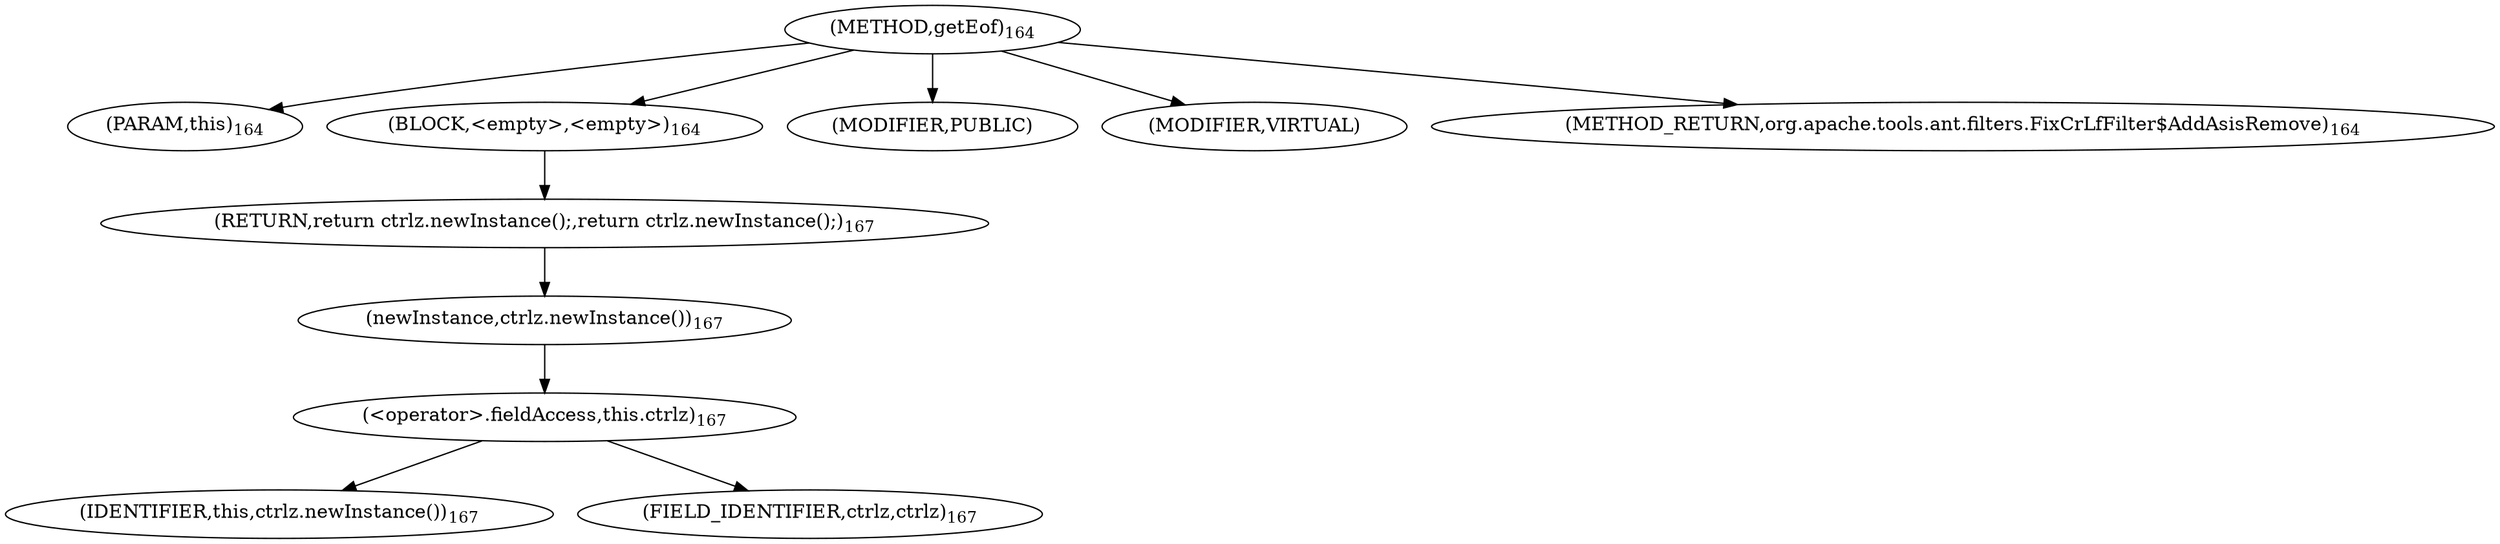digraph "getEof" {  
"390" [label = <(METHOD,getEof)<SUB>164</SUB>> ]
"391" [label = <(PARAM,this)<SUB>164</SUB>> ]
"392" [label = <(BLOCK,&lt;empty&gt;,&lt;empty&gt;)<SUB>164</SUB>> ]
"393" [label = <(RETURN,return ctrlz.newInstance();,return ctrlz.newInstance();)<SUB>167</SUB>> ]
"394" [label = <(newInstance,ctrlz.newInstance())<SUB>167</SUB>> ]
"395" [label = <(&lt;operator&gt;.fieldAccess,this.ctrlz)<SUB>167</SUB>> ]
"396" [label = <(IDENTIFIER,this,ctrlz.newInstance())<SUB>167</SUB>> ]
"397" [label = <(FIELD_IDENTIFIER,ctrlz,ctrlz)<SUB>167</SUB>> ]
"398" [label = <(MODIFIER,PUBLIC)> ]
"399" [label = <(MODIFIER,VIRTUAL)> ]
"400" [label = <(METHOD_RETURN,org.apache.tools.ant.filters.FixCrLfFilter$AddAsisRemove)<SUB>164</SUB>> ]
  "390" -> "391" 
  "390" -> "392" 
  "390" -> "398" 
  "390" -> "399" 
  "390" -> "400" 
  "392" -> "393" 
  "393" -> "394" 
  "394" -> "395" 
  "395" -> "396" 
  "395" -> "397" 
}
